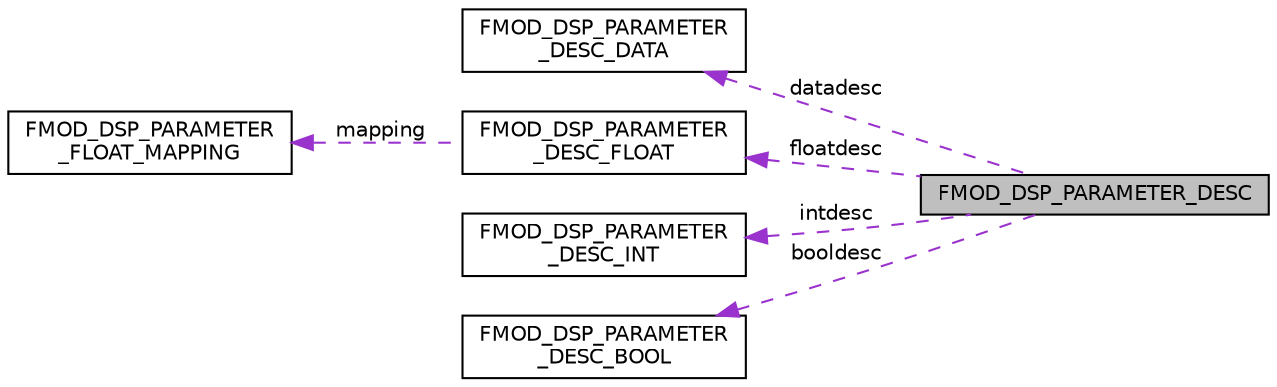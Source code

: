 digraph "FMOD_DSP_PARAMETER_DESC"
{
  edge [fontname="Helvetica",fontsize="10",labelfontname="Helvetica",labelfontsize="10"];
  node [fontname="Helvetica",fontsize="10",shape=record];
  rankdir="LR";
  Node1 [label="FMOD_DSP_PARAMETER_DESC",height=0.2,width=0.4,color="black", fillcolor="grey75", style="filled", fontcolor="black"];
  Node2 -> Node1 [dir="back",color="darkorchid3",fontsize="10",style="dashed",label=" datadesc" ,fontname="Helvetica"];
  Node2 [label="FMOD_DSP_PARAMETER\l_DESC_DATA",height=0.2,width=0.4,color="black", fillcolor="white", style="filled",URL="$struct_f_m_o_d___d_s_p___p_a_r_a_m_e_t_e_r___d_e_s_c___d_a_t_a.html"];
  Node3 -> Node1 [dir="back",color="darkorchid3",fontsize="10",style="dashed",label=" floatdesc" ,fontname="Helvetica"];
  Node3 [label="FMOD_DSP_PARAMETER\l_DESC_FLOAT",height=0.2,width=0.4,color="black", fillcolor="white", style="filled",URL="$struct_f_m_o_d___d_s_p___p_a_r_a_m_e_t_e_r___d_e_s_c___f_l_o_a_t.html"];
  Node4 -> Node3 [dir="back",color="darkorchid3",fontsize="10",style="dashed",label=" mapping" ,fontname="Helvetica"];
  Node4 [label="FMOD_DSP_PARAMETER\l_FLOAT_MAPPING",height=0.2,width=0.4,color="black", fillcolor="white", style="filled",URL="$struct_f_m_o_d___d_s_p___p_a_r_a_m_e_t_e_r___f_l_o_a_t___m_a_p_p_i_n_g.html"];
  Node5 -> Node1 [dir="back",color="darkorchid3",fontsize="10",style="dashed",label=" intdesc" ,fontname="Helvetica"];
  Node5 [label="FMOD_DSP_PARAMETER\l_DESC_INT",height=0.2,width=0.4,color="black", fillcolor="white", style="filled",URL="$struct_f_m_o_d___d_s_p___p_a_r_a_m_e_t_e_r___d_e_s_c___i_n_t.html"];
  Node6 -> Node1 [dir="back",color="darkorchid3",fontsize="10",style="dashed",label=" booldesc" ,fontname="Helvetica"];
  Node6 [label="FMOD_DSP_PARAMETER\l_DESC_BOOL",height=0.2,width=0.4,color="black", fillcolor="white", style="filled",URL="$struct_f_m_o_d___d_s_p___p_a_r_a_m_e_t_e_r___d_e_s_c___b_o_o_l.html"];
}

